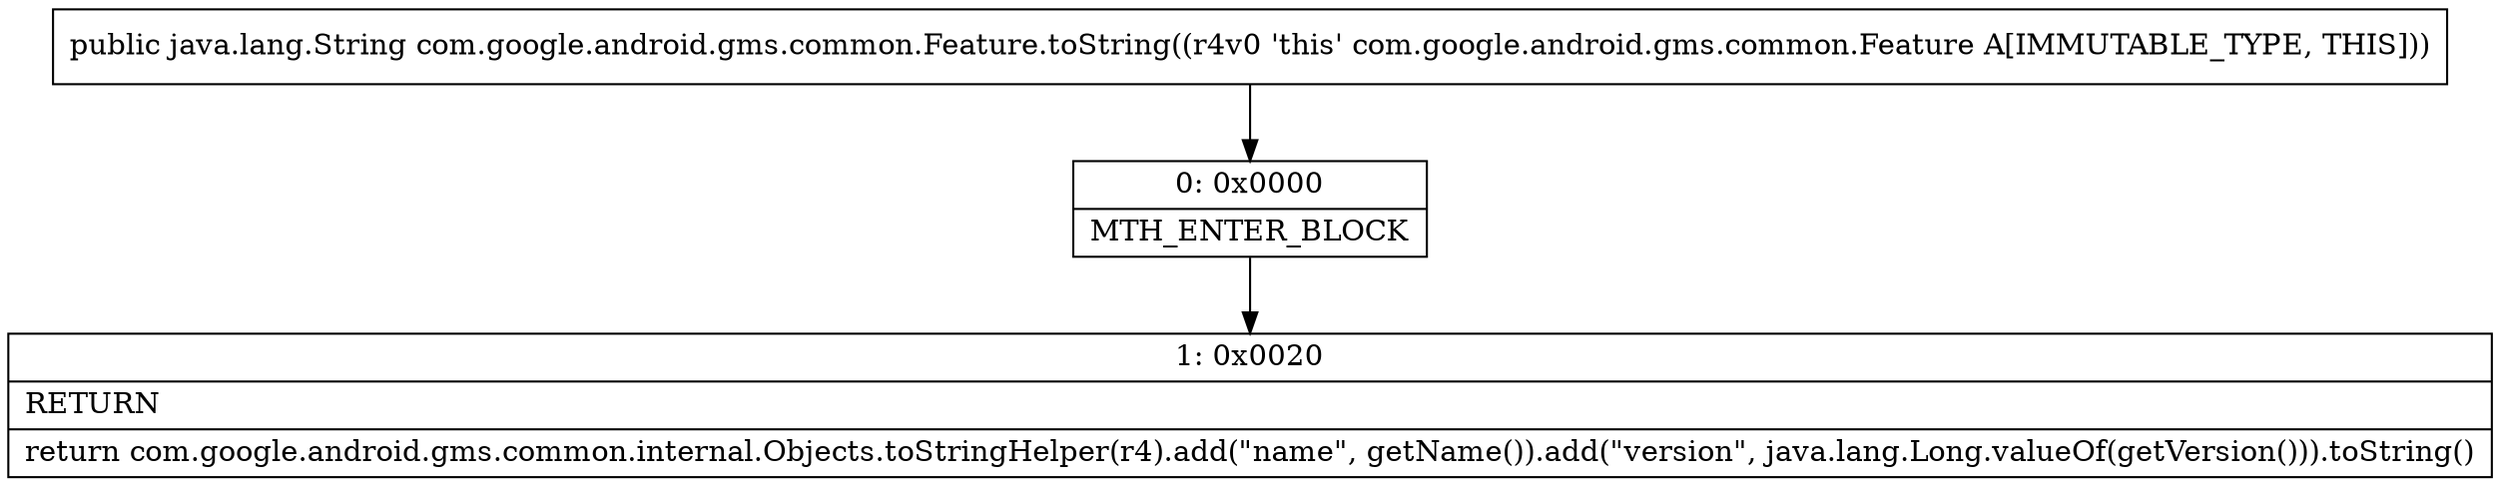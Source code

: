 digraph "CFG forcom.google.android.gms.common.Feature.toString()Ljava\/lang\/String;" {
Node_0 [shape=record,label="{0\:\ 0x0000|MTH_ENTER_BLOCK\l}"];
Node_1 [shape=record,label="{1\:\ 0x0020|RETURN\l|return com.google.android.gms.common.internal.Objects.toStringHelper(r4).add(\"name\", getName()).add(\"version\", java.lang.Long.valueOf(getVersion())).toString()\l}"];
MethodNode[shape=record,label="{public java.lang.String com.google.android.gms.common.Feature.toString((r4v0 'this' com.google.android.gms.common.Feature A[IMMUTABLE_TYPE, THIS])) }"];
MethodNode -> Node_0;
Node_0 -> Node_1;
}

